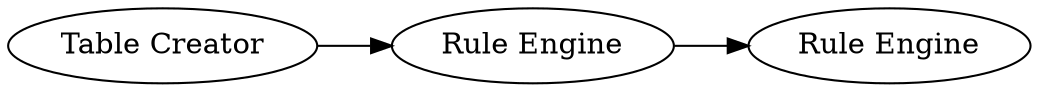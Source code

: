 digraph {
	2 -> 3
	1 -> 2
	1 [label="Table Creator"]
	3 [label="Rule Engine"]
	2 [label="Rule Engine"]
	rankdir=LR
}
